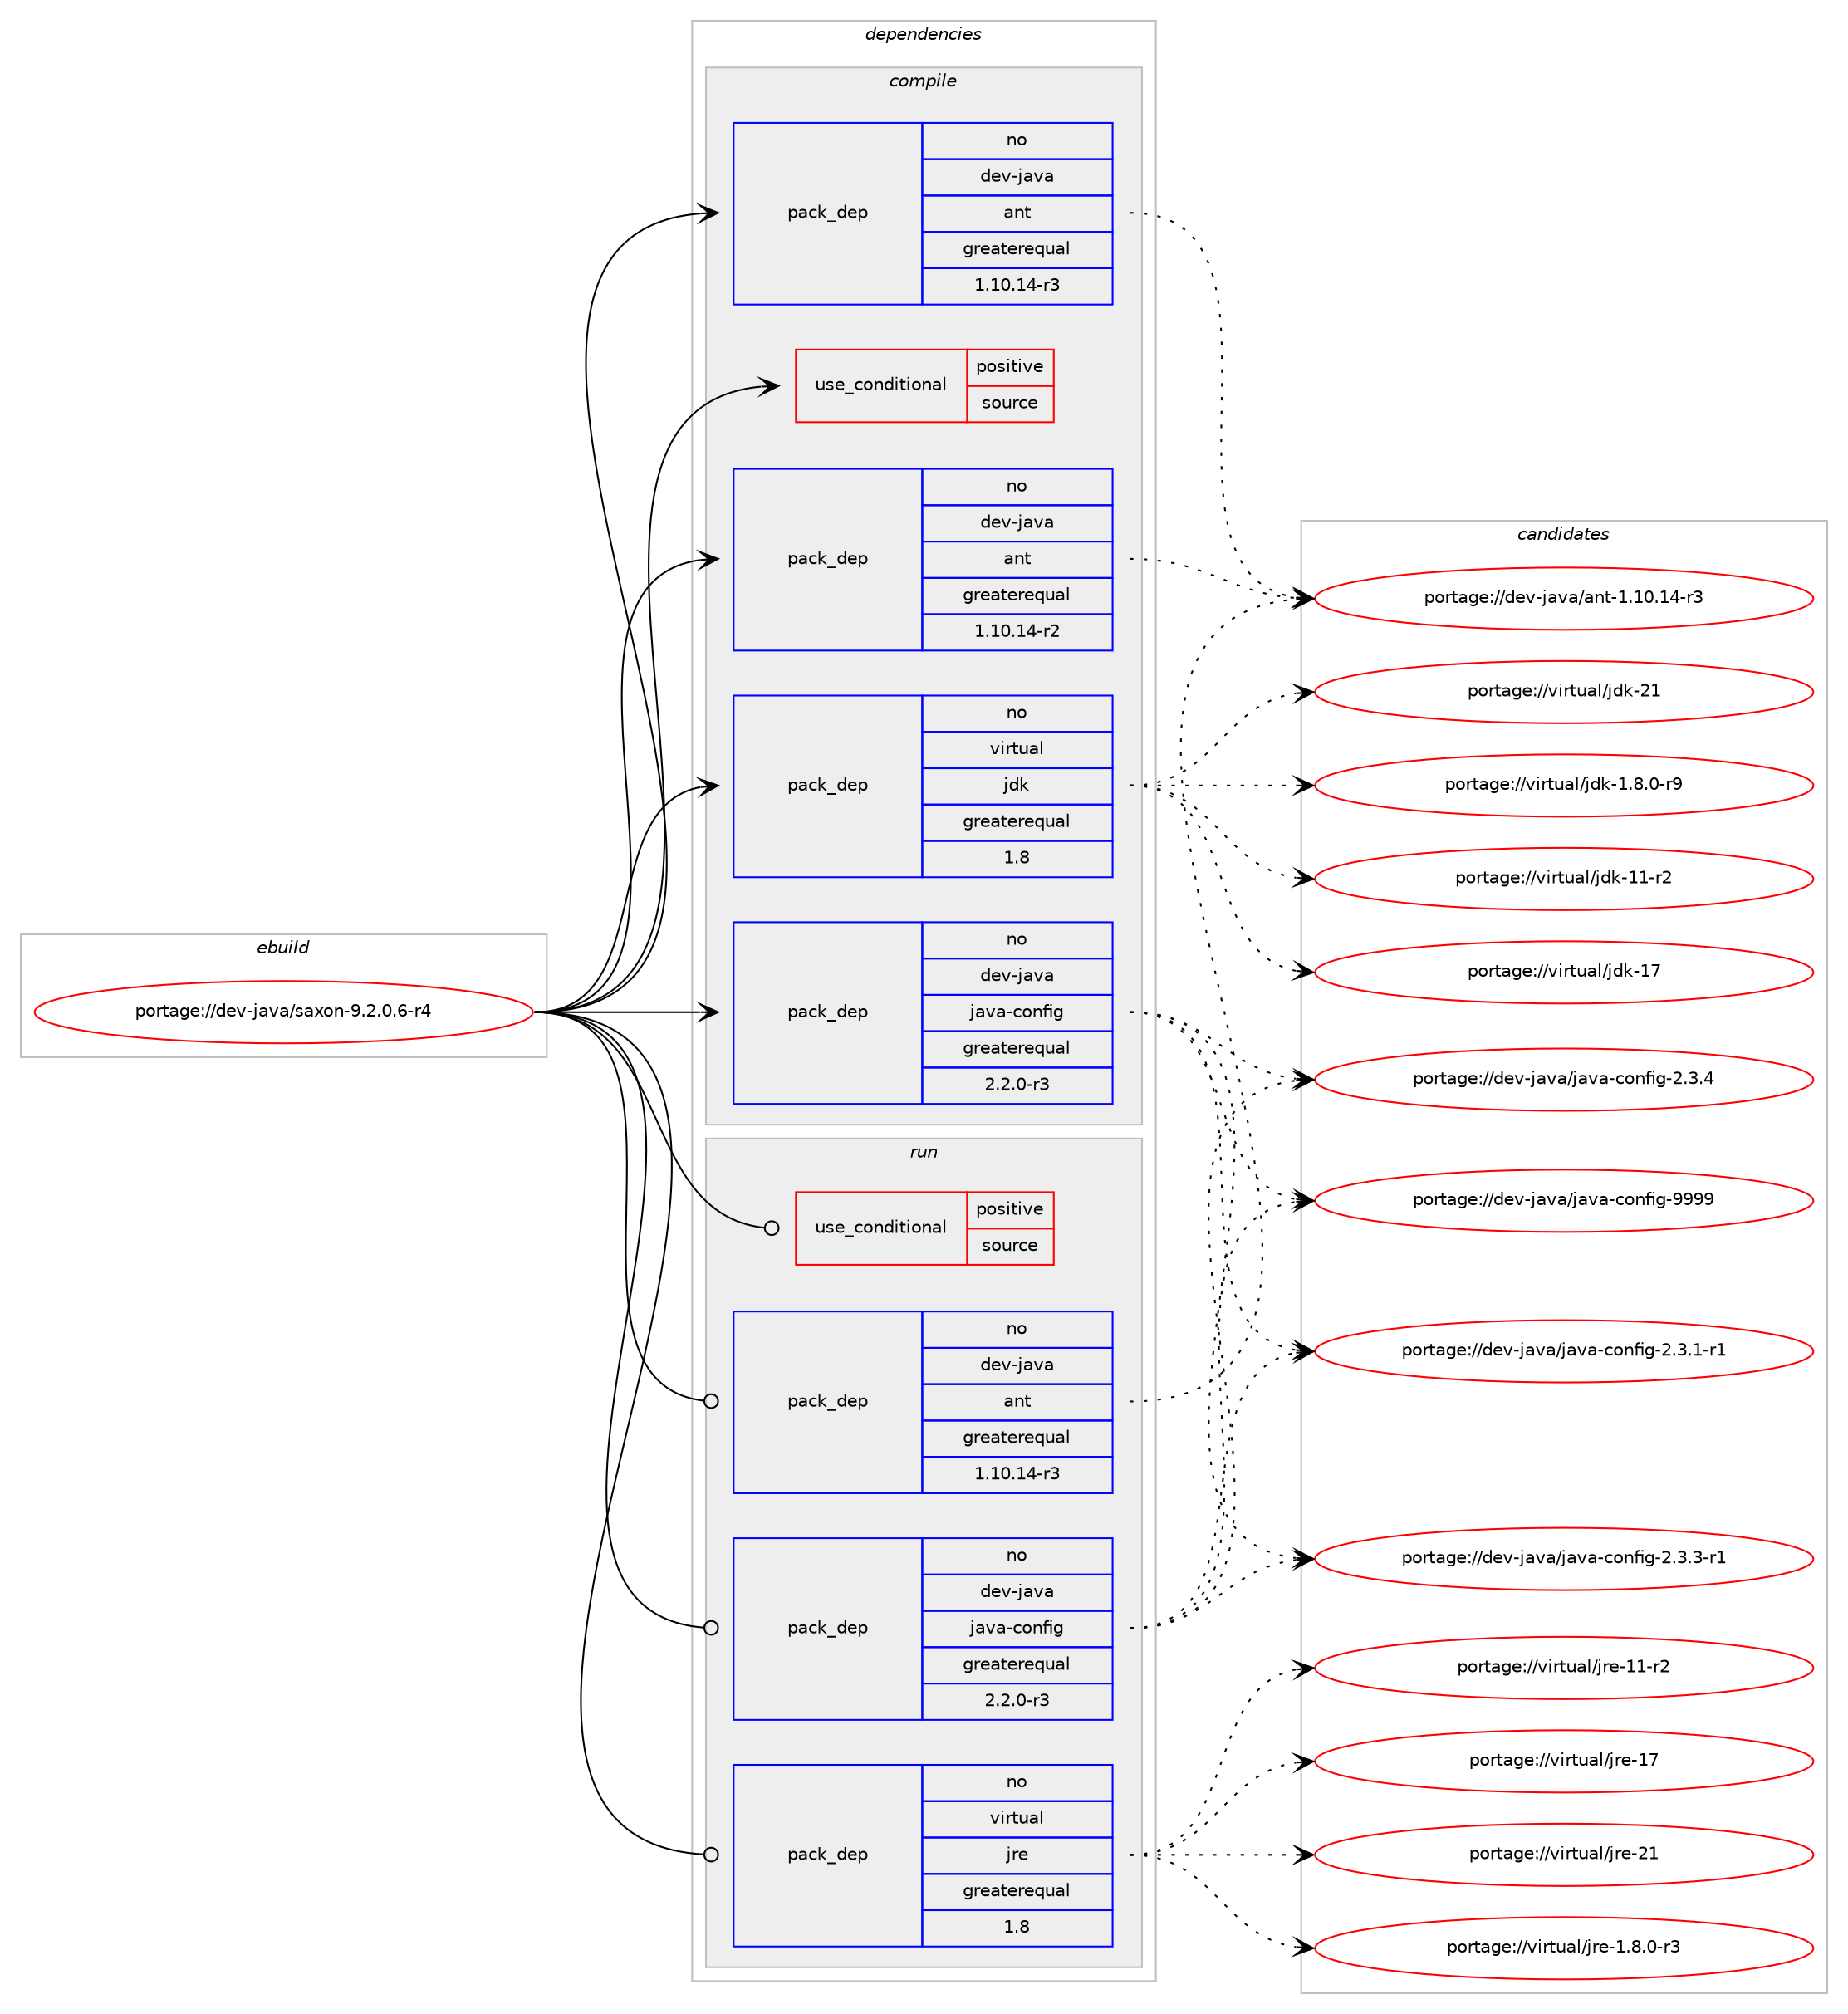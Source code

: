 digraph prolog {

# *************
# Graph options
# *************

newrank=true;
concentrate=true;
compound=true;
graph [rankdir=LR,fontname=Helvetica,fontsize=10,ranksep=1.5];#, ranksep=2.5, nodesep=0.2];
edge  [arrowhead=vee];
node  [fontname=Helvetica,fontsize=10];

# **********
# The ebuild
# **********

subgraph cluster_leftcol {
color=gray;
rank=same;
label=<<i>ebuild</i>>;
id [label="portage://dev-java/saxon-9.2.0.6-r4", color=red, width=4, href="../dev-java/saxon-9.2.0.6-r4.svg"];
}

# ****************
# The dependencies
# ****************

subgraph cluster_midcol {
color=gray;
label=<<i>dependencies</i>>;
subgraph cluster_compile {
fillcolor="#eeeeee";
style=filled;
label=<<i>compile</i>>;
subgraph cond21787 {
dependency49276 [label=<<TABLE BORDER="0" CELLBORDER="1" CELLSPACING="0" CELLPADDING="4"><TR><TD ROWSPAN="3" CELLPADDING="10">use_conditional</TD></TR><TR><TD>positive</TD></TR><TR><TD>source</TD></TR></TABLE>>, shape=none, color=red];
# *** BEGIN UNKNOWN DEPENDENCY TYPE (TODO) ***
# dependency49276 -> package_dependency(portage://dev-java/saxon-9.2.0.6-r4,install,no,app-arch,zip,none,[,,],[],[])
# *** END UNKNOWN DEPENDENCY TYPE (TODO) ***

}
id:e -> dependency49276:w [weight=20,style="solid",arrowhead="vee"];
subgraph pack26457 {
dependency49277 [label=<<TABLE BORDER="0" CELLBORDER="1" CELLSPACING="0" CELLPADDING="4" WIDTH="220"><TR><TD ROWSPAN="6" CELLPADDING="30">pack_dep</TD></TR><TR><TD WIDTH="110">no</TD></TR><TR><TD>dev-java</TD></TR><TR><TD>ant</TD></TR><TR><TD>greaterequal</TD></TR><TR><TD>1.10.14-r2</TD></TR></TABLE>>, shape=none, color=blue];
}
id:e -> dependency49277:w [weight=20,style="solid",arrowhead="vee"];
subgraph pack26458 {
dependency49278 [label=<<TABLE BORDER="0" CELLBORDER="1" CELLSPACING="0" CELLPADDING="4" WIDTH="220"><TR><TD ROWSPAN="6" CELLPADDING="30">pack_dep</TD></TR><TR><TD WIDTH="110">no</TD></TR><TR><TD>dev-java</TD></TR><TR><TD>ant</TD></TR><TR><TD>greaterequal</TD></TR><TR><TD>1.10.14-r3</TD></TR></TABLE>>, shape=none, color=blue];
}
id:e -> dependency49278:w [weight=20,style="solid",arrowhead="vee"];
# *** BEGIN UNKNOWN DEPENDENCY TYPE (TODO) ***
# id -> package_dependency(portage://dev-java/saxon-9.2.0.6-r4,install,no,dev-java,dom4j,none,[,,],[slot(1)],[])
# *** END UNKNOWN DEPENDENCY TYPE (TODO) ***

subgraph pack26459 {
dependency49279 [label=<<TABLE BORDER="0" CELLBORDER="1" CELLSPACING="0" CELLPADDING="4" WIDTH="220"><TR><TD ROWSPAN="6" CELLPADDING="30">pack_dep</TD></TR><TR><TD WIDTH="110">no</TD></TR><TR><TD>dev-java</TD></TR><TR><TD>java-config</TD></TR><TR><TD>greaterequal</TD></TR><TR><TD>2.2.0-r3</TD></TR></TABLE>>, shape=none, color=blue];
}
id:e -> dependency49279:w [weight=20,style="solid",arrowhead="vee"];
# *** BEGIN UNKNOWN DEPENDENCY TYPE (TODO) ***
# id -> package_dependency(portage://dev-java/saxon-9.2.0.6-r4,install,no,dev-java,javatoolkit,none,[,,],[],[])
# *** END UNKNOWN DEPENDENCY TYPE (TODO) ***

# *** BEGIN UNKNOWN DEPENDENCY TYPE (TODO) ***
# id -> package_dependency(portage://dev-java/saxon-9.2.0.6-r4,install,no,dev-java,jdom,none,[,,],[slot(0)],[])
# *** END UNKNOWN DEPENDENCY TYPE (TODO) ***

# *** BEGIN UNKNOWN DEPENDENCY TYPE (TODO) ***
# id -> package_dependency(portage://dev-java/saxon-9.2.0.6-r4,install,no,dev-java,xom,none,[,,],[slot(0)],[])
# *** END UNKNOWN DEPENDENCY TYPE (TODO) ***

subgraph pack26460 {
dependency49280 [label=<<TABLE BORDER="0" CELLBORDER="1" CELLSPACING="0" CELLPADDING="4" WIDTH="220"><TR><TD ROWSPAN="6" CELLPADDING="30">pack_dep</TD></TR><TR><TD WIDTH="110">no</TD></TR><TR><TD>virtual</TD></TR><TR><TD>jdk</TD></TR><TR><TD>greaterequal</TD></TR><TR><TD>1.8</TD></TR></TABLE>>, shape=none, color=blue];
}
id:e -> dependency49280:w [weight=20,style="solid",arrowhead="vee"];
}
subgraph cluster_compileandrun {
fillcolor="#eeeeee";
style=filled;
label=<<i>compile and run</i>>;
}
subgraph cluster_run {
fillcolor="#eeeeee";
style=filled;
label=<<i>run</i>>;
subgraph cond21788 {
dependency49281 [label=<<TABLE BORDER="0" CELLBORDER="1" CELLSPACING="0" CELLPADDING="4"><TR><TD ROWSPAN="3" CELLPADDING="10">use_conditional</TD></TR><TR><TD>positive</TD></TR><TR><TD>source</TD></TR></TABLE>>, shape=none, color=red];
# *** BEGIN UNKNOWN DEPENDENCY TYPE (TODO) ***
# dependency49281 -> package_dependency(portage://dev-java/saxon-9.2.0.6-r4,run,no,app-arch,zip,none,[,,],[],[])
# *** END UNKNOWN DEPENDENCY TYPE (TODO) ***

}
id:e -> dependency49281:w [weight=20,style="solid",arrowhead="odot"];
subgraph pack26461 {
dependency49282 [label=<<TABLE BORDER="0" CELLBORDER="1" CELLSPACING="0" CELLPADDING="4" WIDTH="220"><TR><TD ROWSPAN="6" CELLPADDING="30">pack_dep</TD></TR><TR><TD WIDTH="110">no</TD></TR><TR><TD>dev-java</TD></TR><TR><TD>ant</TD></TR><TR><TD>greaterequal</TD></TR><TR><TD>1.10.14-r3</TD></TR></TABLE>>, shape=none, color=blue];
}
id:e -> dependency49282:w [weight=20,style="solid",arrowhead="odot"];
# *** BEGIN UNKNOWN DEPENDENCY TYPE (TODO) ***
# id -> package_dependency(portage://dev-java/saxon-9.2.0.6-r4,run,no,dev-java,dom4j,none,[,,],[slot(1)],[])
# *** END UNKNOWN DEPENDENCY TYPE (TODO) ***

subgraph pack26462 {
dependency49283 [label=<<TABLE BORDER="0" CELLBORDER="1" CELLSPACING="0" CELLPADDING="4" WIDTH="220"><TR><TD ROWSPAN="6" CELLPADDING="30">pack_dep</TD></TR><TR><TD WIDTH="110">no</TD></TR><TR><TD>dev-java</TD></TR><TR><TD>java-config</TD></TR><TR><TD>greaterequal</TD></TR><TR><TD>2.2.0-r3</TD></TR></TABLE>>, shape=none, color=blue];
}
id:e -> dependency49283:w [weight=20,style="solid",arrowhead="odot"];
# *** BEGIN UNKNOWN DEPENDENCY TYPE (TODO) ***
# id -> package_dependency(portage://dev-java/saxon-9.2.0.6-r4,run,no,dev-java,jdom,none,[,,],[slot(0)],[])
# *** END UNKNOWN DEPENDENCY TYPE (TODO) ***

# *** BEGIN UNKNOWN DEPENDENCY TYPE (TODO) ***
# id -> package_dependency(portage://dev-java/saxon-9.2.0.6-r4,run,no,dev-java,xom,none,[,,],[slot(0)],[])
# *** END UNKNOWN DEPENDENCY TYPE (TODO) ***

subgraph pack26463 {
dependency49284 [label=<<TABLE BORDER="0" CELLBORDER="1" CELLSPACING="0" CELLPADDING="4" WIDTH="220"><TR><TD ROWSPAN="6" CELLPADDING="30">pack_dep</TD></TR><TR><TD WIDTH="110">no</TD></TR><TR><TD>virtual</TD></TR><TR><TD>jre</TD></TR><TR><TD>greaterequal</TD></TR><TR><TD>1.8</TD></TR></TABLE>>, shape=none, color=blue];
}
id:e -> dependency49284:w [weight=20,style="solid",arrowhead="odot"];
}
}

# **************
# The candidates
# **************

subgraph cluster_choices {
rank=same;
color=gray;
label=<<i>candidates</i>>;

subgraph choice26457 {
color=black;
nodesep=1;
choice100101118451069711897479711011645494649484649524511451 [label="portage://dev-java/ant-1.10.14-r3", color=red, width=4,href="../dev-java/ant-1.10.14-r3.svg"];
dependency49277:e -> choice100101118451069711897479711011645494649484649524511451:w [style=dotted,weight="100"];
}
subgraph choice26458 {
color=black;
nodesep=1;
choice100101118451069711897479711011645494649484649524511451 [label="portage://dev-java/ant-1.10.14-r3", color=red, width=4,href="../dev-java/ant-1.10.14-r3.svg"];
dependency49278:e -> choice100101118451069711897479711011645494649484649524511451:w [style=dotted,weight="100"];
}
subgraph choice26459 {
color=black;
nodesep=1;
choice10010111845106971189747106971189745991111101021051034550465146494511449 [label="portage://dev-java/java-config-2.3.1-r1", color=red, width=4,href="../dev-java/java-config-2.3.1-r1.svg"];
choice10010111845106971189747106971189745991111101021051034550465146514511449 [label="portage://dev-java/java-config-2.3.3-r1", color=red, width=4,href="../dev-java/java-config-2.3.3-r1.svg"];
choice1001011184510697118974710697118974599111110102105103455046514652 [label="portage://dev-java/java-config-2.3.4", color=red, width=4,href="../dev-java/java-config-2.3.4.svg"];
choice10010111845106971189747106971189745991111101021051034557575757 [label="portage://dev-java/java-config-9999", color=red, width=4,href="../dev-java/java-config-9999.svg"];
dependency49279:e -> choice10010111845106971189747106971189745991111101021051034550465146494511449:w [style=dotted,weight="100"];
dependency49279:e -> choice10010111845106971189747106971189745991111101021051034550465146514511449:w [style=dotted,weight="100"];
dependency49279:e -> choice1001011184510697118974710697118974599111110102105103455046514652:w [style=dotted,weight="100"];
dependency49279:e -> choice10010111845106971189747106971189745991111101021051034557575757:w [style=dotted,weight="100"];
}
subgraph choice26460 {
color=black;
nodesep=1;
choice11810511411611797108471061001074549465646484511457 [label="portage://virtual/jdk-1.8.0-r9", color=red, width=4,href="../virtual/jdk-1.8.0-r9.svg"];
choice11810511411611797108471061001074549494511450 [label="portage://virtual/jdk-11-r2", color=red, width=4,href="../virtual/jdk-11-r2.svg"];
choice1181051141161179710847106100107454955 [label="portage://virtual/jdk-17", color=red, width=4,href="../virtual/jdk-17.svg"];
choice1181051141161179710847106100107455049 [label="portage://virtual/jdk-21", color=red, width=4,href="../virtual/jdk-21.svg"];
dependency49280:e -> choice11810511411611797108471061001074549465646484511457:w [style=dotted,weight="100"];
dependency49280:e -> choice11810511411611797108471061001074549494511450:w [style=dotted,weight="100"];
dependency49280:e -> choice1181051141161179710847106100107454955:w [style=dotted,weight="100"];
dependency49280:e -> choice1181051141161179710847106100107455049:w [style=dotted,weight="100"];
}
subgraph choice26461 {
color=black;
nodesep=1;
choice100101118451069711897479711011645494649484649524511451 [label="portage://dev-java/ant-1.10.14-r3", color=red, width=4,href="../dev-java/ant-1.10.14-r3.svg"];
dependency49282:e -> choice100101118451069711897479711011645494649484649524511451:w [style=dotted,weight="100"];
}
subgraph choice26462 {
color=black;
nodesep=1;
choice10010111845106971189747106971189745991111101021051034550465146494511449 [label="portage://dev-java/java-config-2.3.1-r1", color=red, width=4,href="../dev-java/java-config-2.3.1-r1.svg"];
choice10010111845106971189747106971189745991111101021051034550465146514511449 [label="portage://dev-java/java-config-2.3.3-r1", color=red, width=4,href="../dev-java/java-config-2.3.3-r1.svg"];
choice1001011184510697118974710697118974599111110102105103455046514652 [label="portage://dev-java/java-config-2.3.4", color=red, width=4,href="../dev-java/java-config-2.3.4.svg"];
choice10010111845106971189747106971189745991111101021051034557575757 [label="portage://dev-java/java-config-9999", color=red, width=4,href="../dev-java/java-config-9999.svg"];
dependency49283:e -> choice10010111845106971189747106971189745991111101021051034550465146494511449:w [style=dotted,weight="100"];
dependency49283:e -> choice10010111845106971189747106971189745991111101021051034550465146514511449:w [style=dotted,weight="100"];
dependency49283:e -> choice1001011184510697118974710697118974599111110102105103455046514652:w [style=dotted,weight="100"];
dependency49283:e -> choice10010111845106971189747106971189745991111101021051034557575757:w [style=dotted,weight="100"];
}
subgraph choice26463 {
color=black;
nodesep=1;
choice11810511411611797108471061141014549465646484511451 [label="portage://virtual/jre-1.8.0-r3", color=red, width=4,href="../virtual/jre-1.8.0-r3.svg"];
choice11810511411611797108471061141014549494511450 [label="portage://virtual/jre-11-r2", color=red, width=4,href="../virtual/jre-11-r2.svg"];
choice1181051141161179710847106114101454955 [label="portage://virtual/jre-17", color=red, width=4,href="../virtual/jre-17.svg"];
choice1181051141161179710847106114101455049 [label="portage://virtual/jre-21", color=red, width=4,href="../virtual/jre-21.svg"];
dependency49284:e -> choice11810511411611797108471061141014549465646484511451:w [style=dotted,weight="100"];
dependency49284:e -> choice11810511411611797108471061141014549494511450:w [style=dotted,weight="100"];
dependency49284:e -> choice1181051141161179710847106114101454955:w [style=dotted,weight="100"];
dependency49284:e -> choice1181051141161179710847106114101455049:w [style=dotted,weight="100"];
}
}

}
